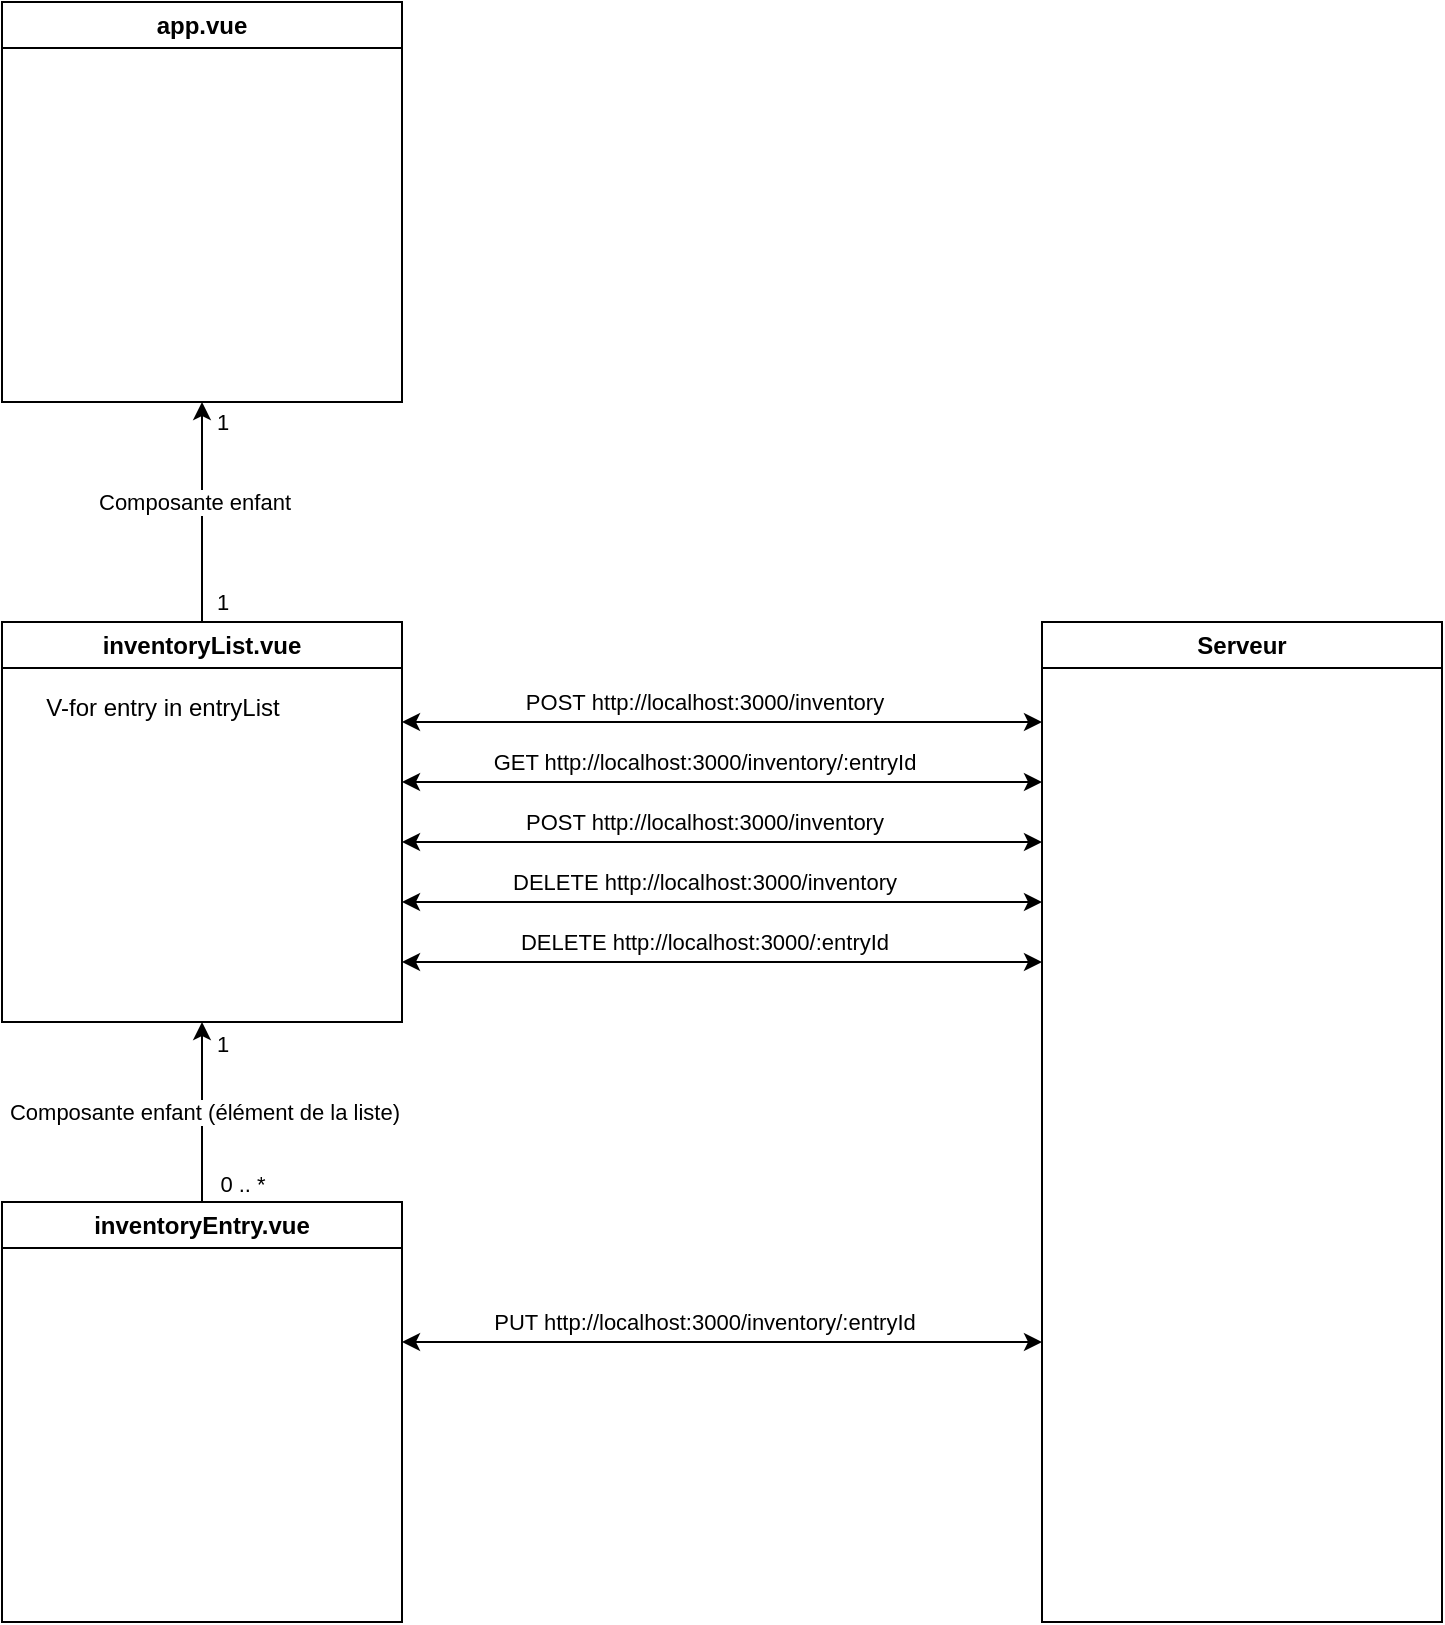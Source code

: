 <mxfile version="22.1.11" type="github">
  <diagram name="Page-1" id="ja974jGBoqj0qVt0NloO">
    <mxGraphModel dx="1296" dy="707" grid="1" gridSize="10" guides="1" tooltips="1" connect="1" arrows="1" fold="1" page="1" pageScale="1" pageWidth="827" pageHeight="1169" math="0" shadow="0">
      <root>
        <mxCell id="0" />
        <mxCell id="1" parent="0" />
        <mxCell id="9GXDIKZ7IGNf6ywXeQBC-22" style="edgeStyle=orthogonalEdgeStyle;rounded=0;orthogonalLoop=1;jettySize=auto;html=1;entryX=0.5;entryY=1;entryDx=0;entryDy=0;" edge="1" parent="1" source="9GXDIKZ7IGNf6ywXeQBC-1" target="9GXDIKZ7IGNf6ywXeQBC-21">
          <mxGeometry relative="1" as="geometry" />
        </mxCell>
        <mxCell id="9GXDIKZ7IGNf6ywXeQBC-23" value="Composante enfant" style="edgeLabel;html=1;align=center;verticalAlign=middle;resizable=0;points=[];" vertex="1" connectable="0" parent="9GXDIKZ7IGNf6ywXeQBC-22">
          <mxGeometry x="0.093" y="4" relative="1" as="geometry">
            <mxPoint as="offset" />
          </mxGeometry>
        </mxCell>
        <mxCell id="9GXDIKZ7IGNf6ywXeQBC-24" value="1" style="edgeLabel;html=1;align=center;verticalAlign=middle;resizable=0;points=[];" vertex="1" connectable="0" parent="9GXDIKZ7IGNf6ywXeQBC-22">
          <mxGeometry x="0.711" y="-1" relative="1" as="geometry">
            <mxPoint x="9" y="-6" as="offset" />
          </mxGeometry>
        </mxCell>
        <mxCell id="9GXDIKZ7IGNf6ywXeQBC-25" value="1" style="edgeLabel;html=1;align=center;verticalAlign=middle;resizable=0;points=[];" vertex="1" connectable="0" parent="9GXDIKZ7IGNf6ywXeQBC-22">
          <mxGeometry x="-0.689" y="1" relative="1" as="geometry">
            <mxPoint x="11" y="7" as="offset" />
          </mxGeometry>
        </mxCell>
        <mxCell id="9GXDIKZ7IGNf6ywXeQBC-1" value="inventoryList.vue" style="swimlane;whiteSpace=wrap;html=1;" vertex="1" parent="1">
          <mxGeometry x="40" y="320" width="200" height="200" as="geometry" />
        </mxCell>
        <mxCell id="9GXDIKZ7IGNf6ywXeQBC-12" value="V-for entry in entryList" style="text;html=1;align=center;verticalAlign=middle;resizable=0;points=[];autosize=1;strokeColor=none;fillColor=none;" vertex="1" parent="9GXDIKZ7IGNf6ywXeQBC-1">
          <mxGeometry x="10" y="28" width="140" height="30" as="geometry" />
        </mxCell>
        <mxCell id="9GXDIKZ7IGNf6ywXeQBC-3" style="edgeStyle=orthogonalEdgeStyle;rounded=0;orthogonalLoop=1;jettySize=auto;html=1;entryX=0.5;entryY=1;entryDx=0;entryDy=0;" edge="1" parent="1" source="9GXDIKZ7IGNf6ywXeQBC-2" target="9GXDIKZ7IGNf6ywXeQBC-1">
          <mxGeometry relative="1" as="geometry" />
        </mxCell>
        <mxCell id="9GXDIKZ7IGNf6ywXeQBC-4" value="Composante enfant (élément de la liste)" style="edgeLabel;html=1;align=center;verticalAlign=middle;resizable=0;points=[];" vertex="1" connectable="0" parent="9GXDIKZ7IGNf6ywXeQBC-3">
          <mxGeometry x="0.013" y="-1" relative="1" as="geometry">
            <mxPoint as="offset" />
          </mxGeometry>
        </mxCell>
        <mxCell id="9GXDIKZ7IGNf6ywXeQBC-10" value="0 .. *" style="edgeLabel;html=1;align=center;verticalAlign=middle;resizable=0;points=[];" vertex="1" connectable="0" parent="9GXDIKZ7IGNf6ywXeQBC-3">
          <mxGeometry x="-0.675" y="-3" relative="1" as="geometry">
            <mxPoint x="17" y="5" as="offset" />
          </mxGeometry>
        </mxCell>
        <mxCell id="9GXDIKZ7IGNf6ywXeQBC-11" value="1" style="edgeLabel;html=1;align=center;verticalAlign=middle;resizable=0;points=[];" vertex="1" connectable="0" parent="9GXDIKZ7IGNf6ywXeQBC-3">
          <mxGeometry x="0.636" relative="1" as="geometry">
            <mxPoint x="10" y="-6" as="offset" />
          </mxGeometry>
        </mxCell>
        <mxCell id="9GXDIKZ7IGNf6ywXeQBC-2" value="inventoryEntry.vue" style="swimlane;whiteSpace=wrap;html=1;" vertex="1" parent="1">
          <mxGeometry x="40" y="610" width="200" height="210" as="geometry" />
        </mxCell>
        <mxCell id="9GXDIKZ7IGNf6ywXeQBC-5" value="Serveur" style="swimlane;whiteSpace=wrap;html=1;" vertex="1" parent="1">
          <mxGeometry x="560" y="320" width="200" height="500" as="geometry" />
        </mxCell>
        <mxCell id="9GXDIKZ7IGNf6ywXeQBC-6" value="" style="endArrow=classic;startArrow=classic;html=1;rounded=0;exitX=1;exitY=0.25;exitDx=0;exitDy=0;" edge="1" parent="1" source="9GXDIKZ7IGNf6ywXeQBC-1">
          <mxGeometry width="50" height="50" relative="1" as="geometry">
            <mxPoint x="414" y="370" as="sourcePoint" />
            <mxPoint x="560" y="370" as="targetPoint" />
          </mxGeometry>
        </mxCell>
        <mxCell id="9GXDIKZ7IGNf6ywXeQBC-7" value="POST&amp;nbsp;http://localhost:3000/inventory" style="edgeLabel;html=1;align=center;verticalAlign=middle;resizable=0;points=[];" vertex="1" connectable="0" parent="9GXDIKZ7IGNf6ywXeQBC-6">
          <mxGeometry x="-0.279" y="2" relative="1" as="geometry">
            <mxPoint x="35" y="-8" as="offset" />
          </mxGeometry>
        </mxCell>
        <mxCell id="9GXDIKZ7IGNf6ywXeQBC-8" value="" style="endArrow=classic;startArrow=classic;html=1;rounded=0;exitX=1;exitY=0.25;exitDx=0;exitDy=0;" edge="1" parent="1">
          <mxGeometry width="50" height="50" relative="1" as="geometry">
            <mxPoint x="240" y="400" as="sourcePoint" />
            <mxPoint x="560" y="400" as="targetPoint" />
          </mxGeometry>
        </mxCell>
        <mxCell id="9GXDIKZ7IGNf6ywXeQBC-9" value="GET http://localhost:3000/inventory/:entryId" style="edgeLabel;html=1;align=center;verticalAlign=middle;resizable=0;points=[];" vertex="1" connectable="0" parent="9GXDIKZ7IGNf6ywXeQBC-8">
          <mxGeometry x="-0.279" y="2" relative="1" as="geometry">
            <mxPoint x="35" y="-8" as="offset" />
          </mxGeometry>
        </mxCell>
        <mxCell id="9GXDIKZ7IGNf6ywXeQBC-13" value="" style="endArrow=classic;startArrow=classic;html=1;rounded=0;exitX=1;exitY=0.25;exitDx=0;exitDy=0;" edge="1" parent="1">
          <mxGeometry width="50" height="50" relative="1" as="geometry">
            <mxPoint x="240" y="430" as="sourcePoint" />
            <mxPoint x="560" y="430" as="targetPoint" />
          </mxGeometry>
        </mxCell>
        <mxCell id="9GXDIKZ7IGNf6ywXeQBC-14" value="POST http://localhost:3000/inventory" style="edgeLabel;html=1;align=center;verticalAlign=middle;resizable=0;points=[];" vertex="1" connectable="0" parent="9GXDIKZ7IGNf6ywXeQBC-13">
          <mxGeometry x="-0.279" y="2" relative="1" as="geometry">
            <mxPoint x="35" y="-8" as="offset" />
          </mxGeometry>
        </mxCell>
        <mxCell id="9GXDIKZ7IGNf6ywXeQBC-15" value="" style="endArrow=classic;startArrow=classic;html=1;rounded=0;exitX=1;exitY=0.25;exitDx=0;exitDy=0;" edge="1" parent="1">
          <mxGeometry width="50" height="50" relative="1" as="geometry">
            <mxPoint x="240" y="460" as="sourcePoint" />
            <mxPoint x="560" y="460" as="targetPoint" />
          </mxGeometry>
        </mxCell>
        <mxCell id="9GXDIKZ7IGNf6ywXeQBC-16" value="DELETE http://localhost:3000/inventory" style="edgeLabel;html=1;align=center;verticalAlign=middle;resizable=0;points=[];" vertex="1" connectable="0" parent="9GXDIKZ7IGNf6ywXeQBC-15">
          <mxGeometry x="-0.279" y="2" relative="1" as="geometry">
            <mxPoint x="35" y="-8" as="offset" />
          </mxGeometry>
        </mxCell>
        <mxCell id="9GXDIKZ7IGNf6ywXeQBC-17" value="" style="endArrow=classic;startArrow=classic;html=1;rounded=0;exitX=1;exitY=0.25;exitDx=0;exitDy=0;" edge="1" parent="1">
          <mxGeometry width="50" height="50" relative="1" as="geometry">
            <mxPoint x="240" y="680" as="sourcePoint" />
            <mxPoint x="560" y="680" as="targetPoint" />
          </mxGeometry>
        </mxCell>
        <mxCell id="9GXDIKZ7IGNf6ywXeQBC-18" value="PUT http://localhost:3000/inventory/:entryId" style="edgeLabel;html=1;align=center;verticalAlign=middle;resizable=0;points=[];" vertex="1" connectable="0" parent="9GXDIKZ7IGNf6ywXeQBC-17">
          <mxGeometry x="-0.279" y="2" relative="1" as="geometry">
            <mxPoint x="35" y="-8" as="offset" />
          </mxGeometry>
        </mxCell>
        <mxCell id="9GXDIKZ7IGNf6ywXeQBC-19" value="" style="endArrow=classic;startArrow=classic;html=1;rounded=0;exitX=1;exitY=0.25;exitDx=0;exitDy=0;" edge="1" parent="1">
          <mxGeometry width="50" height="50" relative="1" as="geometry">
            <mxPoint x="240" y="490" as="sourcePoint" />
            <mxPoint x="560" y="490" as="targetPoint" />
          </mxGeometry>
        </mxCell>
        <mxCell id="9GXDIKZ7IGNf6ywXeQBC-20" value="DELETE http://localhost:3000/:entryId" style="edgeLabel;html=1;align=center;verticalAlign=middle;resizable=0;points=[];" vertex="1" connectable="0" parent="9GXDIKZ7IGNf6ywXeQBC-19">
          <mxGeometry x="-0.279" y="2" relative="1" as="geometry">
            <mxPoint x="35" y="-8" as="offset" />
          </mxGeometry>
        </mxCell>
        <mxCell id="9GXDIKZ7IGNf6ywXeQBC-21" value="app.vue" style="swimlane;whiteSpace=wrap;html=1;" vertex="1" parent="1">
          <mxGeometry x="40" y="10" width="200" height="200" as="geometry" />
        </mxCell>
      </root>
    </mxGraphModel>
  </diagram>
</mxfile>
